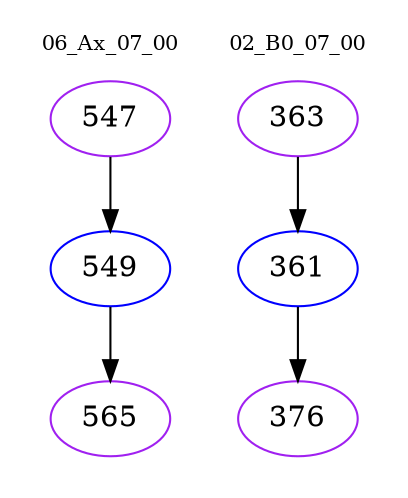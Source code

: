 digraph{
subgraph cluster_0 {
color = white
label = "06_Ax_07_00";
fontsize=10;
T0_547 [label="547", color="purple"]
T0_547 -> T0_549 [color="black"]
T0_549 [label="549", color="blue"]
T0_549 -> T0_565 [color="black"]
T0_565 [label="565", color="purple"]
}
subgraph cluster_1 {
color = white
label = "02_B0_07_00";
fontsize=10;
T1_363 [label="363", color="purple"]
T1_363 -> T1_361 [color="black"]
T1_361 [label="361", color="blue"]
T1_361 -> T1_376 [color="black"]
T1_376 [label="376", color="purple"]
}
}
